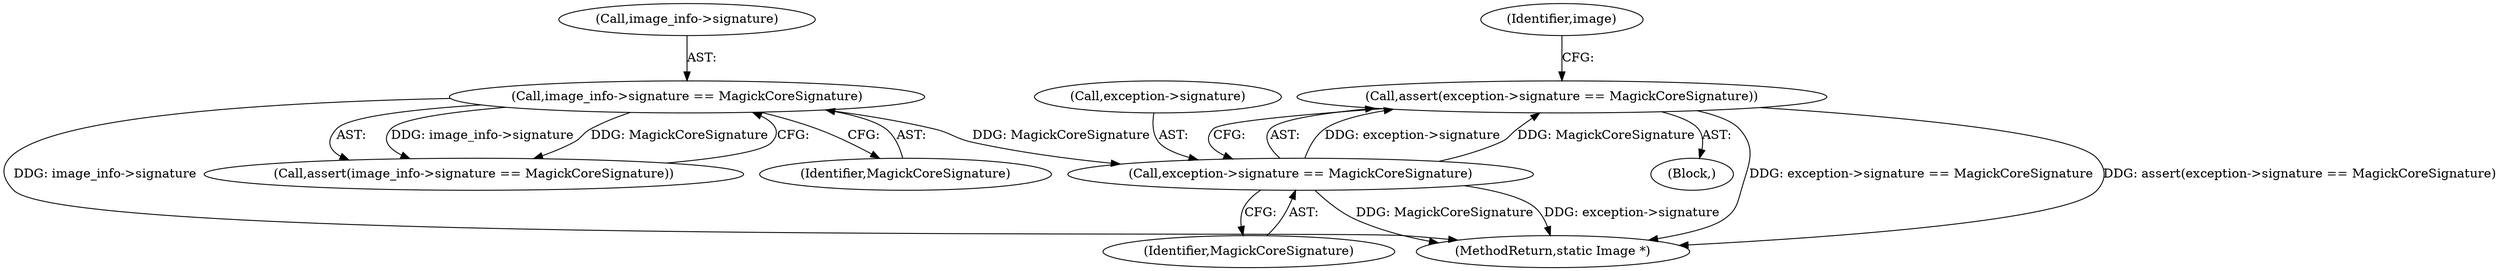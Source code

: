 digraph "0_ImageMagick_6e48aa92ff4e6e95424300ecd52a9ea453c19c60@API" {
"1000189" [label="(Call,assert(exception->signature == MagickCoreSignature))"];
"1000190" [label="(Call,exception->signature == MagickCoreSignature)"];
"1000163" [label="(Call,image_info->signature == MagickCoreSignature)"];
"1000163" [label="(Call,image_info->signature == MagickCoreSignature)"];
"1000190" [label="(Call,exception->signature == MagickCoreSignature)"];
"1000194" [label="(Identifier,MagickCoreSignature)"];
"1000189" [label="(Call,assert(exception->signature == MagickCoreSignature))"];
"1000119" [label="(Block,)"];
"1003487" [label="(MethodReturn,static Image *)"];
"1000164" [label="(Call,image_info->signature)"];
"1000191" [label="(Call,exception->signature)"];
"1000162" [label="(Call,assert(image_info->signature == MagickCoreSignature))"];
"1000167" [label="(Identifier,MagickCoreSignature)"];
"1000196" [label="(Identifier,image)"];
"1000189" -> "1000119"  [label="AST: "];
"1000189" -> "1000190"  [label="CFG: "];
"1000190" -> "1000189"  [label="AST: "];
"1000196" -> "1000189"  [label="CFG: "];
"1000189" -> "1003487"  [label="DDG: exception->signature == MagickCoreSignature"];
"1000189" -> "1003487"  [label="DDG: assert(exception->signature == MagickCoreSignature)"];
"1000190" -> "1000189"  [label="DDG: exception->signature"];
"1000190" -> "1000189"  [label="DDG: MagickCoreSignature"];
"1000190" -> "1000194"  [label="CFG: "];
"1000191" -> "1000190"  [label="AST: "];
"1000194" -> "1000190"  [label="AST: "];
"1000190" -> "1003487"  [label="DDG: MagickCoreSignature"];
"1000190" -> "1003487"  [label="DDG: exception->signature"];
"1000163" -> "1000190"  [label="DDG: MagickCoreSignature"];
"1000163" -> "1000162"  [label="AST: "];
"1000163" -> "1000167"  [label="CFG: "];
"1000164" -> "1000163"  [label="AST: "];
"1000167" -> "1000163"  [label="AST: "];
"1000162" -> "1000163"  [label="CFG: "];
"1000163" -> "1003487"  [label="DDG: image_info->signature"];
"1000163" -> "1000162"  [label="DDG: image_info->signature"];
"1000163" -> "1000162"  [label="DDG: MagickCoreSignature"];
}
